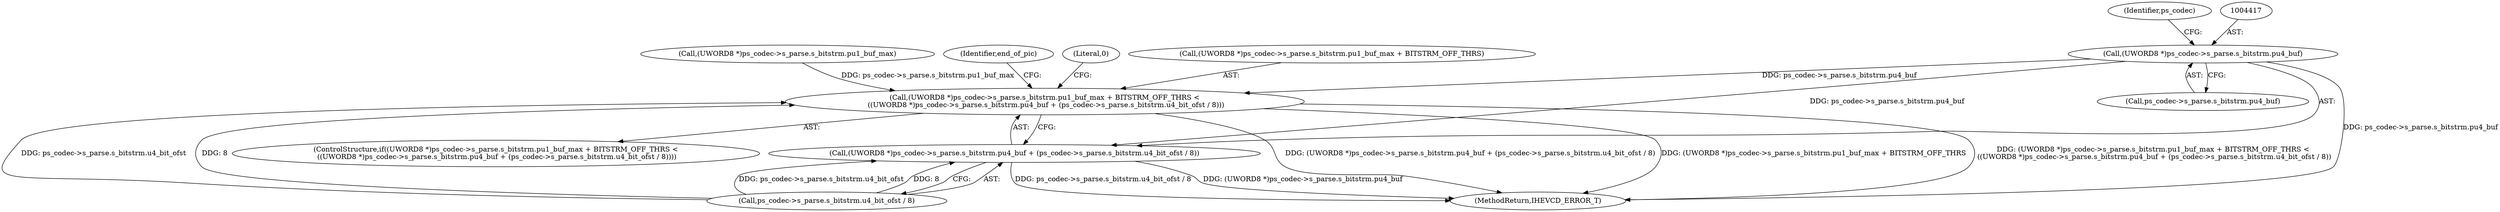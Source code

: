 digraph "0_Android_2b9fb0c2074d370a254b35e2489de2d94943578d@pointer" {
"1004416" [label="(Call,(UWORD8 *)ps_codec->s_parse.s_bitstrm.pu4_buf)"];
"1004403" [label="(Call,(UWORD8 *)ps_codec->s_parse.s_bitstrm.pu1_buf_max + BITSTRM_OFF_THRS <\n ((UWORD8 *)ps_codec->s_parse.s_bitstrm.pu4_buf + (ps_codec->s_parse.s_bitstrm.u4_bit_ofst / 8)))"];
"1004415" [label="(Call,(UWORD8 *)ps_codec->s_parse.s_bitstrm.pu4_buf + (ps_codec->s_parse.s_bitstrm.u4_bit_ofst / 8))"];
"1004403" [label="(Call,(UWORD8 *)ps_codec->s_parse.s_bitstrm.pu1_buf_max + BITSTRM_OFF_THRS <\n ((UWORD8 *)ps_codec->s_parse.s_bitstrm.pu4_buf + (ps_codec->s_parse.s_bitstrm.u4_bit_ofst / 8)))"];
"1004425" [label="(Call,ps_codec->s_parse.s_bitstrm.u4_bit_ofst / 8)"];
"1004437" [label="(Literal,0)"];
"1004415" [label="(Call,(UWORD8 *)ps_codec->s_parse.s_bitstrm.pu4_buf + (ps_codec->s_parse.s_bitstrm.u4_bit_ofst / 8))"];
"1004429" [label="(Identifier,ps_codec)"];
"1004404" [label="(Call,(UWORD8 *)ps_codec->s_parse.s_bitstrm.pu1_buf_max + BITSTRM_OFF_THRS)"];
"1004418" [label="(Call,ps_codec->s_parse.s_bitstrm.pu4_buf)"];
"1004416" [label="(Call,(UWORD8 *)ps_codec->s_parse.s_bitstrm.pu4_buf)"];
"1004405" [label="(Call,(UWORD8 *)ps_codec->s_parse.s_bitstrm.pu1_buf_max)"];
"1004445" [label="(Identifier,end_of_pic)"];
"1004402" [label="(ControlStructure,if((UWORD8 *)ps_codec->s_parse.s_bitstrm.pu1_buf_max + BITSTRM_OFF_THRS <\n ((UWORD8 *)ps_codec->s_parse.s_bitstrm.pu4_buf + (ps_codec->s_parse.s_bitstrm.u4_bit_ofst / 8))))"];
"1004845" [label="(MethodReturn,IHEVCD_ERROR_T)"];
"1004416" -> "1004415"  [label="AST: "];
"1004416" -> "1004418"  [label="CFG: "];
"1004417" -> "1004416"  [label="AST: "];
"1004418" -> "1004416"  [label="AST: "];
"1004429" -> "1004416"  [label="CFG: "];
"1004416" -> "1004845"  [label="DDG: ps_codec->s_parse.s_bitstrm.pu4_buf"];
"1004416" -> "1004403"  [label="DDG: ps_codec->s_parse.s_bitstrm.pu4_buf"];
"1004416" -> "1004415"  [label="DDG: ps_codec->s_parse.s_bitstrm.pu4_buf"];
"1004403" -> "1004402"  [label="AST: "];
"1004403" -> "1004415"  [label="CFG: "];
"1004404" -> "1004403"  [label="AST: "];
"1004415" -> "1004403"  [label="AST: "];
"1004437" -> "1004403"  [label="CFG: "];
"1004445" -> "1004403"  [label="CFG: "];
"1004403" -> "1004845"  [label="DDG: (UWORD8 *)ps_codec->s_parse.s_bitstrm.pu4_buf + (ps_codec->s_parse.s_bitstrm.u4_bit_ofst / 8)"];
"1004403" -> "1004845"  [label="DDG: (UWORD8 *)ps_codec->s_parse.s_bitstrm.pu1_buf_max + BITSTRM_OFF_THRS"];
"1004403" -> "1004845"  [label="DDG: (UWORD8 *)ps_codec->s_parse.s_bitstrm.pu1_buf_max + BITSTRM_OFF_THRS <\n ((UWORD8 *)ps_codec->s_parse.s_bitstrm.pu4_buf + (ps_codec->s_parse.s_bitstrm.u4_bit_ofst / 8))"];
"1004405" -> "1004403"  [label="DDG: ps_codec->s_parse.s_bitstrm.pu1_buf_max"];
"1004425" -> "1004403"  [label="DDG: ps_codec->s_parse.s_bitstrm.u4_bit_ofst"];
"1004425" -> "1004403"  [label="DDG: 8"];
"1004415" -> "1004425"  [label="CFG: "];
"1004425" -> "1004415"  [label="AST: "];
"1004415" -> "1004845"  [label="DDG: ps_codec->s_parse.s_bitstrm.u4_bit_ofst / 8"];
"1004415" -> "1004845"  [label="DDG: (UWORD8 *)ps_codec->s_parse.s_bitstrm.pu4_buf"];
"1004425" -> "1004415"  [label="DDG: ps_codec->s_parse.s_bitstrm.u4_bit_ofst"];
"1004425" -> "1004415"  [label="DDG: 8"];
}
